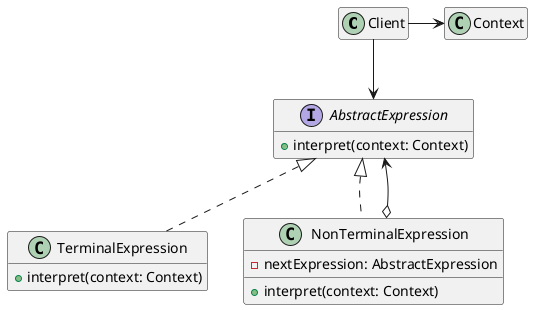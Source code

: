 @startuml interpreter
hide empty members
class Client{}

interface AbstractExpression {
    +interpret(context: Context)
}

class TerminalExpression implements AbstractExpression {
    +interpret(context: Context)
}

class NonTerminalExpression implements AbstractExpression {
    -nextExpression: AbstractExpression
    +interpret(context: Context)
}

class Context {}

Client -> Context
Client --> AbstractExpression
NonTerminalExpression o--> AbstractExpression
@enduml
